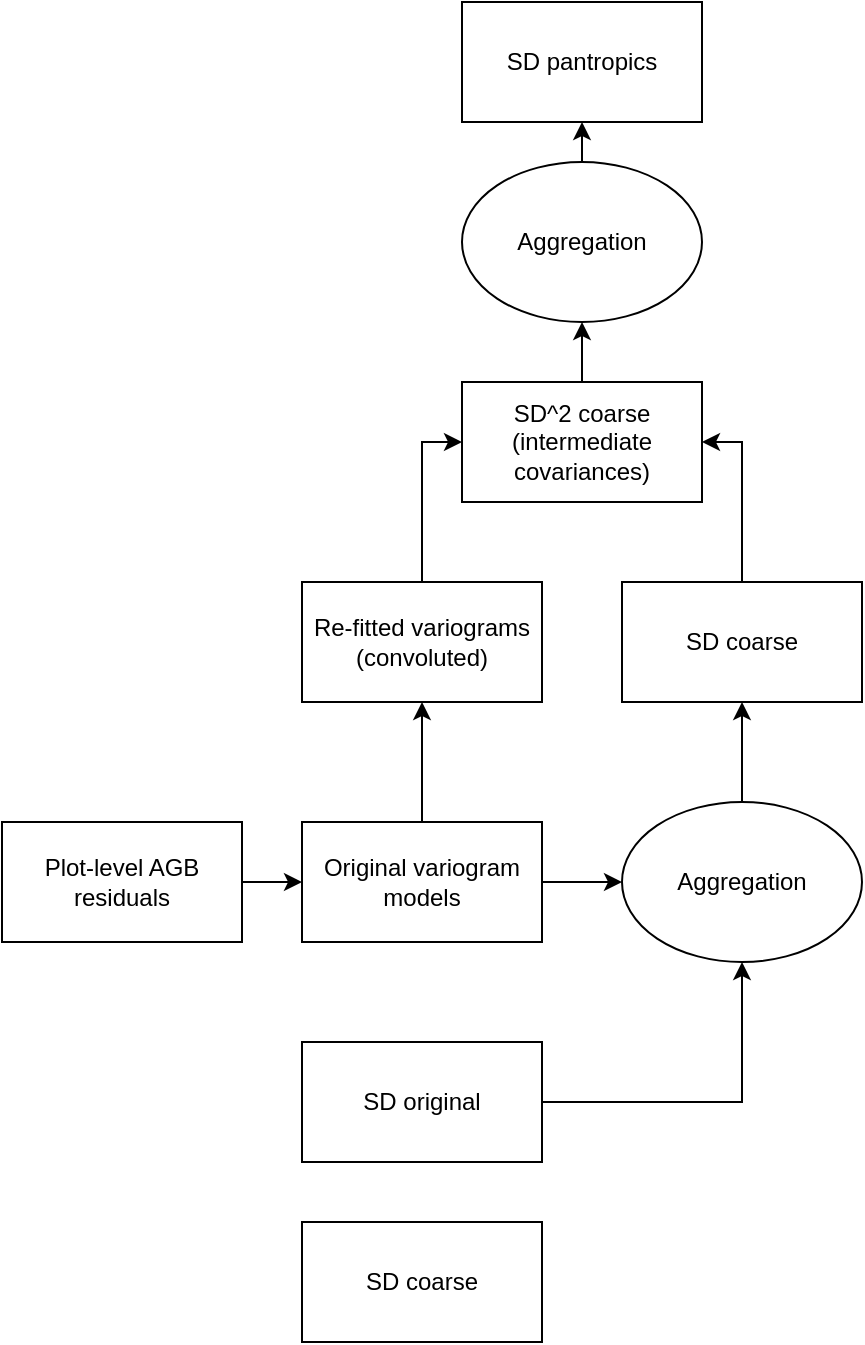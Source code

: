 <mxfile version="13.4.0" type="github"><diagram id="atoCPiFj90fBA62oUBCK" name="Page-1"><mxGraphModel dx="1038" dy="617" grid="1" gridSize="10" guides="1" tooltips="1" connect="1" arrows="1" fold="1" page="1" pageScale="1" pageWidth="850" pageHeight="1100" math="0" shadow="0"><root><mxCell id="0"/><mxCell id="1" parent="0"/><mxCell id="fiW5DyOT-SFHCX45r3jM-8" style="edgeStyle=orthogonalEdgeStyle;rounded=0;orthogonalLoop=1;jettySize=auto;html=1;exitX=1;exitY=0.5;exitDx=0;exitDy=0;entryX=0;entryY=0.5;entryDx=0;entryDy=0;" edge="1" parent="1" source="fiW5DyOT-SFHCX45r3jM-1" target="fiW5DyOT-SFHCX45r3jM-2"><mxGeometry relative="1" as="geometry"/></mxCell><mxCell id="fiW5DyOT-SFHCX45r3jM-1" value="Plot-level AGB residuals" style="rounded=0;whiteSpace=wrap;html=1;" vertex="1" parent="1"><mxGeometry x="160" y="510" width="120" height="60" as="geometry"/></mxCell><mxCell id="fiW5DyOT-SFHCX45r3jM-9" style="edgeStyle=orthogonalEdgeStyle;rounded=0;orthogonalLoop=1;jettySize=auto;html=1;exitX=1;exitY=0.5;exitDx=0;exitDy=0;entryX=0;entryY=0.5;entryDx=0;entryDy=0;" edge="1" parent="1" source="fiW5DyOT-SFHCX45r3jM-2" target="fiW5DyOT-SFHCX45r3jM-5"><mxGeometry relative="1" as="geometry"/></mxCell><mxCell id="fiW5DyOT-SFHCX45r3jM-11" style="edgeStyle=orthogonalEdgeStyle;rounded=0;orthogonalLoop=1;jettySize=auto;html=1;exitX=0.5;exitY=0;exitDx=0;exitDy=0;entryX=0.5;entryY=1;entryDx=0;entryDy=0;" edge="1" parent="1" source="fiW5DyOT-SFHCX45r3jM-2" target="fiW5DyOT-SFHCX45r3jM-7"><mxGeometry relative="1" as="geometry"/></mxCell><mxCell id="fiW5DyOT-SFHCX45r3jM-2" value="Original variogram models" style="rounded=0;whiteSpace=wrap;html=1;" vertex="1" parent="1"><mxGeometry x="310" y="510" width="120" height="60" as="geometry"/></mxCell><mxCell id="fiW5DyOT-SFHCX45r3jM-10" style="edgeStyle=orthogonalEdgeStyle;rounded=0;orthogonalLoop=1;jettySize=auto;html=1;exitX=0.5;exitY=0;exitDx=0;exitDy=0;entryX=0.5;entryY=1;entryDx=0;entryDy=0;" edge="1" parent="1" source="fiW5DyOT-SFHCX45r3jM-5" target="fiW5DyOT-SFHCX45r3jM-6"><mxGeometry relative="1" as="geometry"/></mxCell><mxCell id="fiW5DyOT-SFHCX45r3jM-5" value="Aggregation" style="ellipse;whiteSpace=wrap;html=1;" vertex="1" parent="1"><mxGeometry x="470" y="500" width="120" height="80" as="geometry"/></mxCell><mxCell id="fiW5DyOT-SFHCX45r3jM-16" style="edgeStyle=orthogonalEdgeStyle;rounded=0;orthogonalLoop=1;jettySize=auto;html=1;exitX=0.5;exitY=0;exitDx=0;exitDy=0;entryX=1;entryY=0.5;entryDx=0;entryDy=0;" edge="1" parent="1" source="fiW5DyOT-SFHCX45r3jM-6" target="fiW5DyOT-SFHCX45r3jM-20"><mxGeometry relative="1" as="geometry"/></mxCell><mxCell id="fiW5DyOT-SFHCX45r3jM-6" value="SD coarse" style="rounded=0;whiteSpace=wrap;html=1;" vertex="1" parent="1"><mxGeometry x="470" y="390" width="120" height="60" as="geometry"/></mxCell><mxCell id="fiW5DyOT-SFHCX45r3jM-15" style="edgeStyle=orthogonalEdgeStyle;rounded=0;orthogonalLoop=1;jettySize=auto;html=1;exitX=0.5;exitY=0;exitDx=0;exitDy=0;entryX=0;entryY=0.5;entryDx=0;entryDy=0;" edge="1" parent="1" source="fiW5DyOT-SFHCX45r3jM-7" target="fiW5DyOT-SFHCX45r3jM-20"><mxGeometry relative="1" as="geometry"/></mxCell><mxCell id="fiW5DyOT-SFHCX45r3jM-7" value="Re-fitted variograms (convoluted)" style="rounded=0;whiteSpace=wrap;html=1;" vertex="1" parent="1"><mxGeometry x="310" y="390" width="120" height="60" as="geometry"/></mxCell><mxCell id="fiW5DyOT-SFHCX45r3jM-13" style="edgeStyle=orthogonalEdgeStyle;rounded=0;orthogonalLoop=1;jettySize=auto;html=1;exitX=1;exitY=0.5;exitDx=0;exitDy=0;entryX=0.5;entryY=1;entryDx=0;entryDy=0;" edge="1" parent="1" source="fiW5DyOT-SFHCX45r3jM-12" target="fiW5DyOT-SFHCX45r3jM-5"><mxGeometry relative="1" as="geometry"/></mxCell><mxCell id="fiW5DyOT-SFHCX45r3jM-12" value="SD original" style="rounded=0;whiteSpace=wrap;html=1;" vertex="1" parent="1"><mxGeometry x="310" y="620" width="120" height="60" as="geometry"/></mxCell><mxCell id="fiW5DyOT-SFHCX45r3jM-18" style="edgeStyle=orthogonalEdgeStyle;rounded=0;orthogonalLoop=1;jettySize=auto;html=1;exitX=0.5;exitY=0;exitDx=0;exitDy=0;entryX=0.5;entryY=1;entryDx=0;entryDy=0;" edge="1" parent="1" source="fiW5DyOT-SFHCX45r3jM-14" target="fiW5DyOT-SFHCX45r3jM-17"><mxGeometry relative="1" as="geometry"/></mxCell><mxCell id="fiW5DyOT-SFHCX45r3jM-14" value="Aggregation" style="ellipse;whiteSpace=wrap;html=1;" vertex="1" parent="1"><mxGeometry x="390" y="180" width="120" height="80" as="geometry"/></mxCell><mxCell id="fiW5DyOT-SFHCX45r3jM-17" value="SD pantropics" style="rounded=0;whiteSpace=wrap;html=1;" vertex="1" parent="1"><mxGeometry x="390" y="100" width="120" height="60" as="geometry"/></mxCell><mxCell id="fiW5DyOT-SFHCX45r3jM-19" value="SD coarse" style="rounded=0;whiteSpace=wrap;html=1;" vertex="1" parent="1"><mxGeometry x="310" y="710" width="120" height="60" as="geometry"/></mxCell><mxCell id="fiW5DyOT-SFHCX45r3jM-21" style="edgeStyle=orthogonalEdgeStyle;rounded=0;orthogonalLoop=1;jettySize=auto;html=1;exitX=0.5;exitY=0;exitDx=0;exitDy=0;entryX=0.5;entryY=1;entryDx=0;entryDy=0;" edge="1" parent="1" source="fiW5DyOT-SFHCX45r3jM-20" target="fiW5DyOT-SFHCX45r3jM-14"><mxGeometry relative="1" as="geometry"/></mxCell><mxCell id="fiW5DyOT-SFHCX45r3jM-20" value="SD^2 coarse&lt;br&gt;(intermediate covariances)" style="rounded=0;whiteSpace=wrap;html=1;" vertex="1" parent="1"><mxGeometry x="390" y="290" width="120" height="60" as="geometry"/></mxCell></root></mxGraphModel></diagram></mxfile>